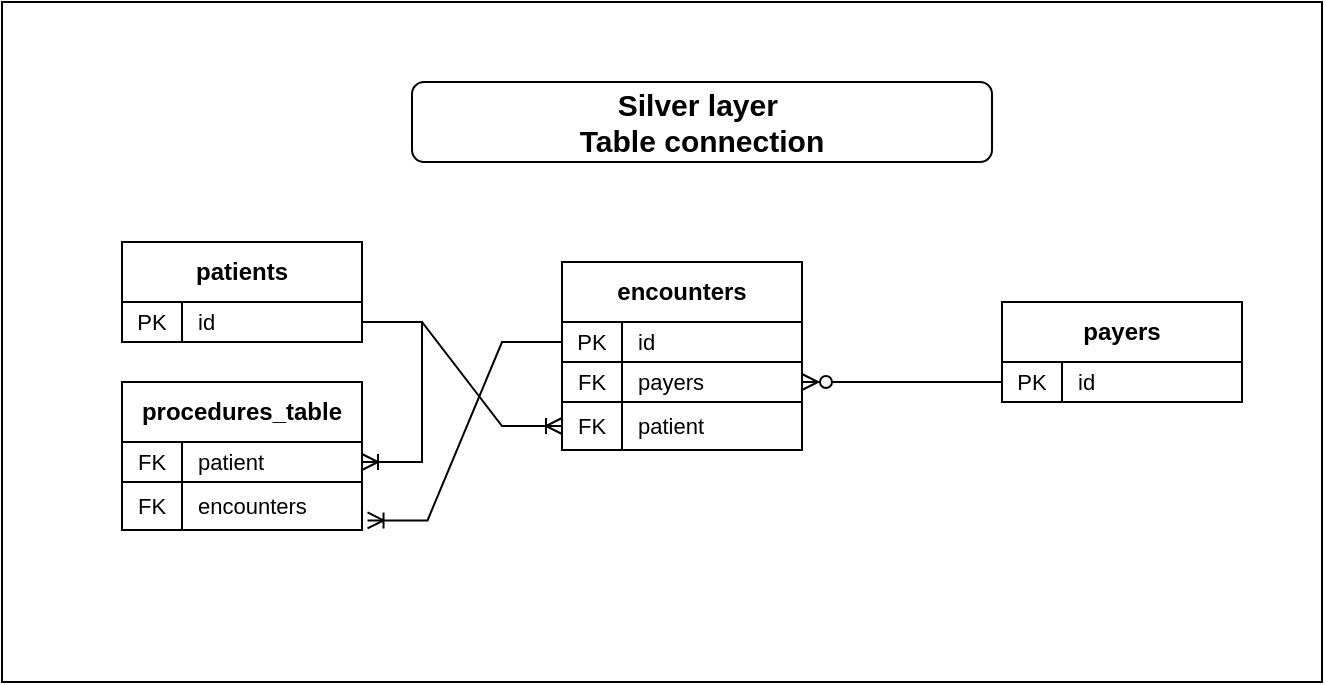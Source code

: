 <mxfile version="27.0.9">
  <diagram name="Сторінка-1" id="LpOnE0qaR_FF-DnYozsz">
    <mxGraphModel dx="1028" dy="1764" grid="1" gridSize="10" guides="1" tooltips="1" connect="1" arrows="1" fold="1" page="1" pageScale="1" pageWidth="827" pageHeight="1169" math="0" shadow="0">
      <root>
        <mxCell id="0" />
        <mxCell id="1" parent="0" />
        <mxCell id="-3pCZR0iLi4Munlg0A3q-2" value="" style="rounded=0;whiteSpace=wrap;html=1;" parent="1" vertex="1">
          <mxGeometry x="250" y="-30" width="660" height="340" as="geometry" />
        </mxCell>
        <mxCell id="-3pCZR0iLi4Munlg0A3q-1" value="&lt;b&gt;&lt;font style=&quot;font-size: 15px;&quot;&gt;Silver layer&amp;nbsp;&lt;br&gt;Table connection&lt;/font&gt;&lt;/b&gt;" style="text;html=1;align=center;verticalAlign=middle;whiteSpace=wrap;rounded=1;strokeWidth=1;perimeterSpacing=1;strokeColor=default;glass=0;shadow=0;" parent="1" vertex="1">
          <mxGeometry x="455" y="10" width="290" height="40" as="geometry" />
        </mxCell>
        <mxCell id="-3pCZR0iLi4Munlg0A3q-57" value="" style="shape=table;startSize=0;container=1;collapsible=1;childLayout=tableLayout;fixedRows=1;rowLines=0;fontStyle=0;align=center;resizeLast=1;strokeColor=default;fillColor=none;collapsible=0;" parent="1" vertex="1">
          <mxGeometry x="750" y="150" width="120" height="20" as="geometry" />
        </mxCell>
        <mxCell id="-3pCZR0iLi4Munlg0A3q-58" value="" style="shape=tableRow;horizontal=0;startSize=0;swimlaneHead=0;swimlaneBody=0;fillColor=none;collapsible=0;dropTarget=0;points=[[0,0.5],[1,0.5]];portConstraint=eastwest;top=0;left=0;right=0;bottom=0;" parent="-3pCZR0iLi4Munlg0A3q-57" vertex="1">
          <mxGeometry width="120" height="20" as="geometry" />
        </mxCell>
        <mxCell id="-3pCZR0iLi4Munlg0A3q-59" value="&lt;font style=&quot;font-size: 11px;&quot;&gt;PK&lt;/font&gt;" style="shape=partialRectangle;connectable=0;fillColor=none;top=0;left=0;bottom=0;right=0;fontStyle=0;overflow=hidden;whiteSpace=wrap;html=1;" parent="-3pCZR0iLi4Munlg0A3q-58" vertex="1">
          <mxGeometry width="30" height="20" as="geometry">
            <mxRectangle width="30" height="20" as="alternateBounds" />
          </mxGeometry>
        </mxCell>
        <mxCell id="-3pCZR0iLi4Munlg0A3q-60" value="&lt;font style=&quot;font-size: 11px;&quot;&gt;id&lt;/font&gt;" style="shape=partialRectangle;connectable=0;fillColor=none;top=0;left=0;bottom=0;right=0;align=left;spacingLeft=6;fontStyle=0;overflow=hidden;whiteSpace=wrap;html=1;" parent="-3pCZR0iLi4Munlg0A3q-58" vertex="1">
          <mxGeometry x="30" width="90" height="20" as="geometry">
            <mxRectangle width="90" height="20" as="alternateBounds" />
          </mxGeometry>
        </mxCell>
        <mxCell id="-3pCZR0iLi4Munlg0A3q-61" value="&lt;b&gt;payers&lt;/b&gt;" style="text;html=1;align=center;verticalAlign=middle;whiteSpace=wrap;rounded=0;strokeColor=default;" parent="1" vertex="1">
          <mxGeometry x="750" y="120" width="120.0" height="30" as="geometry" />
        </mxCell>
        <mxCell id="-3pCZR0iLi4Munlg0A3q-62" value="&lt;b&gt;patients&lt;/b&gt;" style="text;html=1;align=center;verticalAlign=middle;whiteSpace=wrap;rounded=0;strokeColor=default;" parent="1" vertex="1">
          <mxGeometry x="310" y="90" width="120.0" height="30" as="geometry" />
        </mxCell>
        <mxCell id="-3pCZR0iLi4Munlg0A3q-63" value="" style="shape=table;startSize=0;container=1;collapsible=1;childLayout=tableLayout;fixedRows=1;rowLines=0;fontStyle=0;align=center;resizeLast=1;strokeColor=default;fillColor=none;collapsible=0;" parent="1" vertex="1">
          <mxGeometry x="310" y="120" width="120" height="20" as="geometry" />
        </mxCell>
        <mxCell id="-3pCZR0iLi4Munlg0A3q-64" value="" style="shape=tableRow;horizontal=0;startSize=0;swimlaneHead=0;swimlaneBody=0;fillColor=none;collapsible=0;dropTarget=0;points=[[0,0.5],[1,0.5]];portConstraint=eastwest;top=0;left=0;right=0;bottom=0;" parent="-3pCZR0iLi4Munlg0A3q-63" vertex="1">
          <mxGeometry width="120" height="20" as="geometry" />
        </mxCell>
        <mxCell id="-3pCZR0iLi4Munlg0A3q-65" value="&lt;font style=&quot;font-size: 11px;&quot;&gt;PK&lt;/font&gt;" style="shape=partialRectangle;connectable=0;fillColor=none;top=0;left=0;bottom=0;right=0;fontStyle=0;overflow=hidden;whiteSpace=wrap;html=1;" parent="-3pCZR0iLi4Munlg0A3q-64" vertex="1">
          <mxGeometry width="30" height="20" as="geometry">
            <mxRectangle width="30" height="20" as="alternateBounds" />
          </mxGeometry>
        </mxCell>
        <mxCell id="-3pCZR0iLi4Munlg0A3q-66" value="&lt;font style=&quot;font-size: 11px;&quot;&gt;id&lt;/font&gt;" style="shape=partialRectangle;connectable=0;fillColor=none;top=0;left=0;bottom=0;right=0;align=left;spacingLeft=6;fontStyle=0;overflow=hidden;whiteSpace=wrap;html=1;" parent="-3pCZR0iLi4Munlg0A3q-64" vertex="1">
          <mxGeometry x="30" width="90" height="20" as="geometry">
            <mxRectangle width="90" height="20" as="alternateBounds" />
          </mxGeometry>
        </mxCell>
        <mxCell id="-3pCZR0iLi4Munlg0A3q-75" value="" style="shape=table;startSize=0;container=1;collapsible=1;childLayout=tableLayout;fixedRows=1;rowLines=0;fontStyle=0;align=center;resizeLast=1;strokeColor=default;fillColor=none;collapsible=0;" parent="1" vertex="1">
          <mxGeometry x="310" y="210" width="120" height="24" as="geometry" />
        </mxCell>
        <mxCell id="-3pCZR0iLi4Munlg0A3q-76" value="" style="shape=tableRow;horizontal=0;startSize=0;swimlaneHead=0;swimlaneBody=0;fillColor=none;collapsible=0;dropTarget=0;points=[[0,0.5],[1,0.5]];portConstraint=eastwest;top=0;left=0;right=0;bottom=0;" parent="-3pCZR0iLi4Munlg0A3q-75" vertex="1">
          <mxGeometry width="120" height="24" as="geometry" />
        </mxCell>
        <mxCell id="-3pCZR0iLi4Munlg0A3q-77" value="&lt;font style=&quot;font-size: 11px;&quot;&gt;FK&lt;/font&gt;" style="shape=partialRectangle;connectable=0;fillColor=none;top=0;left=0;bottom=0;right=0;fontStyle=0;overflow=hidden;whiteSpace=wrap;html=1;" parent="-3pCZR0iLi4Munlg0A3q-76" vertex="1">
          <mxGeometry width="30" height="24" as="geometry">
            <mxRectangle width="30" height="24" as="alternateBounds" />
          </mxGeometry>
        </mxCell>
        <mxCell id="-3pCZR0iLi4Munlg0A3q-78" value="&lt;font style=&quot;font-size: 11px;&quot;&gt;encounters&lt;/font&gt;" style="shape=partialRectangle;connectable=0;fillColor=none;top=0;left=0;bottom=0;right=0;align=left;spacingLeft=6;fontStyle=0;overflow=hidden;whiteSpace=wrap;html=1;" parent="-3pCZR0iLi4Munlg0A3q-76" vertex="1">
          <mxGeometry x="30" width="90" height="24" as="geometry">
            <mxRectangle width="90" height="24" as="alternateBounds" />
          </mxGeometry>
        </mxCell>
        <mxCell id="-3pCZR0iLi4Munlg0A3q-79" value="&lt;b&gt;procedures_table&lt;/b&gt;" style="text;html=1;align=center;verticalAlign=middle;whiteSpace=wrap;rounded=0;strokeColor=default;" parent="1" vertex="1">
          <mxGeometry x="310" y="160" width="120.0" height="30" as="geometry" />
        </mxCell>
        <mxCell id="-3pCZR0iLi4Munlg0A3q-14" value="" style="shape=table;startSize=0;container=1;collapsible=1;childLayout=tableLayout;fixedRows=1;rowLines=0;fontStyle=0;align=center;resizeLast=1;strokeColor=default;fillColor=none;collapsible=0;" parent="1" vertex="1">
          <mxGeometry x="530" y="130" width="120" height="20" as="geometry" />
        </mxCell>
        <mxCell id="-3pCZR0iLi4Munlg0A3q-15" value="" style="shape=tableRow;horizontal=0;startSize=0;swimlaneHead=0;swimlaneBody=0;fillColor=none;collapsible=0;dropTarget=0;points=[[0,0.5],[1,0.5]];portConstraint=eastwest;top=0;left=0;right=0;bottom=0;" parent="-3pCZR0iLi4Munlg0A3q-14" vertex="1">
          <mxGeometry width="120" height="20" as="geometry" />
        </mxCell>
        <mxCell id="-3pCZR0iLi4Munlg0A3q-16" value="&lt;font style=&quot;font-size: 11px;&quot;&gt;PK&lt;/font&gt;" style="shape=partialRectangle;connectable=0;fillColor=none;top=0;left=0;bottom=0;right=0;fontStyle=0;overflow=hidden;whiteSpace=wrap;html=1;" parent="-3pCZR0iLi4Munlg0A3q-15" vertex="1">
          <mxGeometry width="30" height="20" as="geometry">
            <mxRectangle width="30" height="20" as="alternateBounds" />
          </mxGeometry>
        </mxCell>
        <mxCell id="-3pCZR0iLi4Munlg0A3q-17" value="&lt;font style=&quot;font-size: 11px;&quot;&gt;id&lt;/font&gt;" style="shape=partialRectangle;connectable=0;fillColor=none;top=0;left=0;bottom=0;right=0;align=left;spacingLeft=6;fontStyle=0;overflow=hidden;whiteSpace=wrap;html=1;" parent="-3pCZR0iLi4Munlg0A3q-15" vertex="1">
          <mxGeometry x="30" width="90" height="20" as="geometry">
            <mxRectangle width="90" height="20" as="alternateBounds" />
          </mxGeometry>
        </mxCell>
        <mxCell id="-3pCZR0iLi4Munlg0A3q-23" value="" style="shape=table;startSize=0;container=1;collapsible=1;childLayout=tableLayout;fixedRows=1;rowLines=0;fontStyle=0;align=center;resizeLast=1;strokeColor=default;fillColor=none;collapsible=0;" parent="1" vertex="1">
          <mxGeometry x="530" y="150" width="120" height="20" as="geometry" />
        </mxCell>
        <mxCell id="-3pCZR0iLi4Munlg0A3q-24" value="" style="shape=tableRow;horizontal=0;startSize=0;swimlaneHead=0;swimlaneBody=0;fillColor=none;collapsible=0;dropTarget=0;points=[[0,0.5],[1,0.5]];portConstraint=eastwest;top=0;left=0;right=0;bottom=0;" parent="-3pCZR0iLi4Munlg0A3q-23" vertex="1">
          <mxGeometry width="120" height="20" as="geometry" />
        </mxCell>
        <mxCell id="-3pCZR0iLi4Munlg0A3q-25" value="&lt;font style=&quot;font-size: 11px;&quot;&gt;FK&lt;/font&gt;" style="shape=partialRectangle;connectable=0;fillColor=none;top=0;left=0;bottom=0;right=0;fontStyle=0;overflow=hidden;whiteSpace=wrap;html=1;" parent="-3pCZR0iLi4Munlg0A3q-24" vertex="1">
          <mxGeometry width="30" height="20" as="geometry">
            <mxRectangle width="30" height="20" as="alternateBounds" />
          </mxGeometry>
        </mxCell>
        <mxCell id="-3pCZR0iLi4Munlg0A3q-26" value="&lt;font style=&quot;font-size: 11px;&quot;&gt;payers&lt;/font&gt;" style="shape=partialRectangle;connectable=0;fillColor=none;top=0;left=0;bottom=0;right=0;align=left;spacingLeft=6;fontStyle=0;overflow=hidden;whiteSpace=wrap;html=1;" parent="-3pCZR0iLi4Munlg0A3q-24" vertex="1">
          <mxGeometry x="30" width="90" height="20" as="geometry">
            <mxRectangle width="90" height="20" as="alternateBounds" />
          </mxGeometry>
        </mxCell>
        <mxCell id="-3pCZR0iLi4Munlg0A3q-19" value="" style="shape=table;startSize=0;container=1;collapsible=1;childLayout=tableLayout;fixedRows=1;rowLines=0;fontStyle=0;align=center;resizeLast=1;strokeColor=default;fillColor=none;collapsible=0;" parent="1" vertex="1">
          <mxGeometry x="530" y="170" width="120" height="24" as="geometry" />
        </mxCell>
        <mxCell id="-3pCZR0iLi4Munlg0A3q-20" value="" style="shape=tableRow;horizontal=0;startSize=0;swimlaneHead=0;swimlaneBody=0;fillColor=none;collapsible=0;dropTarget=0;points=[[0,0.5],[1,0.5]];portConstraint=eastwest;top=0;left=0;right=0;bottom=0;" parent="-3pCZR0iLi4Munlg0A3q-19" vertex="1">
          <mxGeometry width="120" height="24" as="geometry" />
        </mxCell>
        <mxCell id="-3pCZR0iLi4Munlg0A3q-21" value="&lt;font style=&quot;font-size: 11px;&quot;&gt;FK&lt;/font&gt;" style="shape=partialRectangle;connectable=0;fillColor=none;top=0;left=0;bottom=0;right=0;fontStyle=0;overflow=hidden;whiteSpace=wrap;html=1;" parent="-3pCZR0iLi4Munlg0A3q-20" vertex="1">
          <mxGeometry width="30" height="24" as="geometry">
            <mxRectangle width="30" height="24" as="alternateBounds" />
          </mxGeometry>
        </mxCell>
        <mxCell id="-3pCZR0iLi4Munlg0A3q-22" value="&lt;font style=&quot;font-size: 11px;&quot;&gt;patient&lt;/font&gt;" style="shape=partialRectangle;connectable=0;fillColor=none;top=0;left=0;bottom=0;right=0;align=left;spacingLeft=6;fontStyle=0;overflow=hidden;whiteSpace=wrap;html=1;" parent="-3pCZR0iLi4Munlg0A3q-20" vertex="1">
          <mxGeometry x="30" width="90" height="24" as="geometry">
            <mxRectangle width="90" height="24" as="alternateBounds" />
          </mxGeometry>
        </mxCell>
        <mxCell id="-3pCZR0iLi4Munlg0A3q-18" value="&lt;b&gt;encounters&lt;/b&gt;" style="text;html=1;align=center;verticalAlign=middle;whiteSpace=wrap;rounded=0;strokeColor=default;" parent="1" vertex="1">
          <mxGeometry x="530" y="100" width="120.0" height="30" as="geometry" />
        </mxCell>
        <mxCell id="-3pCZR0iLi4Munlg0A3q-71" value="" style="shape=table;startSize=0;container=1;collapsible=1;childLayout=tableLayout;fixedRows=1;rowLines=0;fontStyle=0;align=center;resizeLast=1;strokeColor=default;fillColor=none;collapsible=0;" parent="1" vertex="1">
          <mxGeometry x="310" y="190" width="120" height="20" as="geometry" />
        </mxCell>
        <mxCell id="-3pCZR0iLi4Munlg0A3q-72" value="" style="shape=tableRow;horizontal=0;startSize=0;swimlaneHead=0;swimlaneBody=0;fillColor=none;collapsible=0;dropTarget=0;points=[[0,0.5],[1,0.5]];portConstraint=eastwest;top=0;left=0;right=0;bottom=0;" parent="-3pCZR0iLi4Munlg0A3q-71" vertex="1">
          <mxGeometry width="120" height="20" as="geometry" />
        </mxCell>
        <mxCell id="-3pCZR0iLi4Munlg0A3q-73" value="&lt;font style=&quot;font-size: 11px;&quot;&gt;FK&lt;/font&gt;" style="shape=partialRectangle;connectable=0;fillColor=none;top=0;left=0;bottom=0;right=0;fontStyle=0;overflow=hidden;whiteSpace=wrap;html=1;" parent="-3pCZR0iLi4Munlg0A3q-72" vertex="1">
          <mxGeometry width="30" height="20" as="geometry">
            <mxRectangle width="30" height="20" as="alternateBounds" />
          </mxGeometry>
        </mxCell>
        <mxCell id="-3pCZR0iLi4Munlg0A3q-74" value="&lt;span style=&quot;font-size: 11px;&quot;&gt;patient&lt;/span&gt;" style="shape=partialRectangle;connectable=0;fillColor=none;top=0;left=0;bottom=0;right=0;align=left;spacingLeft=6;fontStyle=0;overflow=hidden;whiteSpace=wrap;html=1;" parent="-3pCZR0iLi4Munlg0A3q-72" vertex="1">
          <mxGeometry x="30" width="90" height="20" as="geometry">
            <mxRectangle width="90" height="20" as="alternateBounds" />
          </mxGeometry>
        </mxCell>
        <mxCell id="-3pCZR0iLi4Munlg0A3q-88" value="" style="edgeStyle=entityRelationEdgeStyle;fontSize=12;html=1;endArrow=ERzeroToMany;endFill=1;rounded=0;exitX=0;exitY=0.5;exitDx=0;exitDy=0;entryX=1;entryY=0.5;entryDx=0;entryDy=0;" parent="1" source="-3pCZR0iLi4Munlg0A3q-58" target="-3pCZR0iLi4Munlg0A3q-24" edge="1">
          <mxGeometry width="100" height="100" relative="1" as="geometry">
            <mxPoint x="630" y="310" as="sourcePoint" />
            <mxPoint x="730" y="210" as="targetPoint" />
          </mxGeometry>
        </mxCell>
        <mxCell id="-3pCZR0iLi4Munlg0A3q-92" value="" style="edgeStyle=entityRelationEdgeStyle;fontSize=12;html=1;endArrow=ERoneToMany;rounded=0;entryX=1;entryY=0.5;entryDx=0;entryDy=0;" parent="1" source="-3pCZR0iLi4Munlg0A3q-64" target="-3pCZR0iLi4Munlg0A3q-72" edge="1">
          <mxGeometry width="100" height="100" relative="1" as="geometry">
            <mxPoint x="280" y="350" as="sourcePoint" />
            <mxPoint x="360" y="250" as="targetPoint" />
            <Array as="points">
              <mxPoint x="540" y="250" />
              <mxPoint x="540" y="220" />
              <mxPoint x="480" y="170" />
            </Array>
          </mxGeometry>
        </mxCell>
        <mxCell id="-3pCZR0iLi4Munlg0A3q-94" value="" style="edgeStyle=entityRelationEdgeStyle;fontSize=12;html=1;endArrow=ERoneToMany;rounded=0;exitX=1;exitY=0.5;exitDx=0;exitDy=0;entryX=0;entryY=0.5;entryDx=0;entryDy=0;" parent="1" source="-3pCZR0iLi4Munlg0A3q-64" target="-3pCZR0iLi4Munlg0A3q-20" edge="1">
          <mxGeometry width="100" height="100" relative="1" as="geometry">
            <mxPoint x="350" y="310" as="sourcePoint" />
            <mxPoint x="450" y="210" as="targetPoint" />
            <Array as="points">
              <mxPoint x="320" y="190" />
            </Array>
          </mxGeometry>
        </mxCell>
        <mxCell id="-3pCZR0iLi4Munlg0A3q-96" value="" style="edgeStyle=entityRelationEdgeStyle;fontSize=12;html=1;endArrow=ERoneToMany;rounded=0;entryX=1.023;entryY=0.8;entryDx=0;entryDy=0;entryPerimeter=0;" parent="1" target="-3pCZR0iLi4Munlg0A3q-76" edge="1" source="-3pCZR0iLi4Munlg0A3q-15">
          <mxGeometry width="100" height="100" relative="1" as="geometry">
            <mxPoint x="430" y="225" as="sourcePoint" />
            <mxPoint x="530" y="125" as="targetPoint" />
          </mxGeometry>
        </mxCell>
      </root>
    </mxGraphModel>
  </diagram>
</mxfile>
